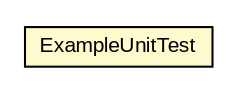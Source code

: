 #!/usr/local/bin/dot
#
# Class diagram 
# Generated by UMLGraph version R5_6-24-gf6e263 (http://www.umlgraph.org/)
#

digraph G {
	edge [fontname="arial",fontsize=10,labelfontname="arial",labelfontsize=10];
	node [fontname="arial",fontsize=10,shape=plaintext];
	nodesep=0.25;
	ranksep=0.5;
	// org.osmdroid.forge.app.ExampleUnitTest
	c34269 [label=<<table title="org.osmdroid.forge.app.ExampleUnitTest" border="0" cellborder="1" cellspacing="0" cellpadding="2" port="p" bgcolor="lemonChiffon" href="./ExampleUnitTest.html">
		<tr><td><table border="0" cellspacing="0" cellpadding="1">
<tr><td align="center" balign="center"> ExampleUnitTest </td></tr>
		</table></td></tr>
		</table>>, URL="./ExampleUnitTest.html", fontname="arial", fontcolor="black", fontsize=10.0];
}

